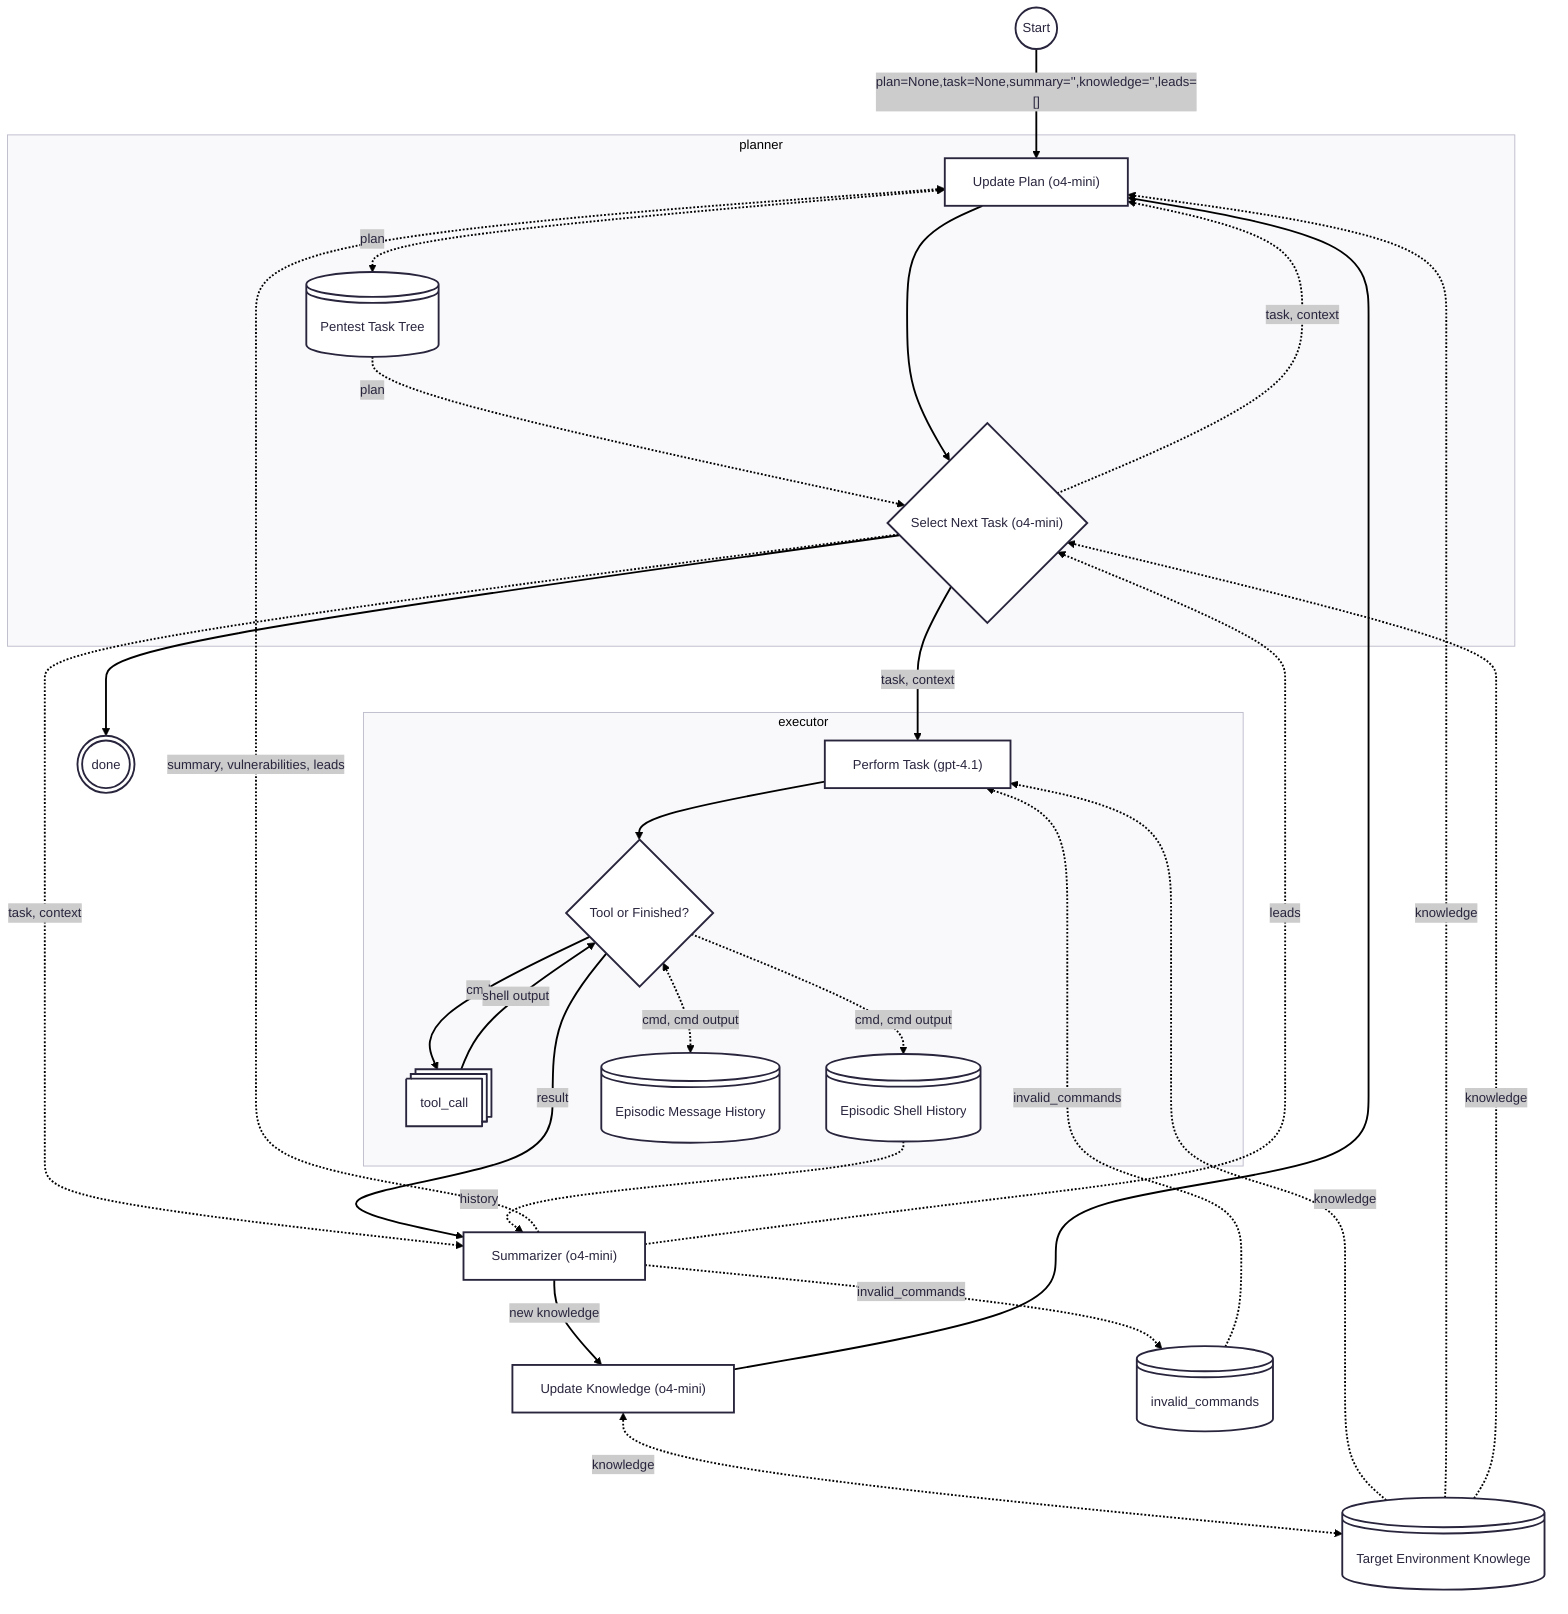 ---
config:
  theme: redux
---
flowchart TD
 subgraph planner["planner"]
        replan["Update Plan (o4-mini)"]
        next{"Select Next Task (o4-mini)"}
        ptt["Pentest Task Tree"]
  end
 subgraph executor["executor"]
        execute["Perform Task (gpt-4.1)"]
        execute_decide{"Tool or Finished?"}
        tool_call["tool_call"]
        shell_history["Episodic Shell History"]
        message_history["Episodic Message History"]
  end

    summarizer["Summarizer (o4-mini)"]
    start(("Start")) -- "plan=None,task=None,summary='',knowledge='',leads=[]" --> replan
    replan <-. plan .-> ptt
    ptt -. plan .-> next
    replan --> next
    next -- task, context --> execute
    next --> finish((("done")))
    next -. task, context .-> summarizer & replan
    execute --> execute_decide
    execute_decide -- cmd --> tool_call
    tool_call -- shell output --> execute_decide
    execute_decide -- result --> summarizer
    summarizer -. summary, vulnerabilities, leads .-> replan
    findings["Target Environment Knowlege"] -. knowledge .-> execute & replan & next
    execute_decide <-. cmd, cmd output .-> message_history
    execute_decide -. cmd, cmd output .-> shell_history
    shell_history -. history .-> summarizer
    summarizer -- new knowledge --> update_knowledge["Update Knowledge (o4-mini)"]
    summarizer -. leads .-> next
    summarizer -. invalid_commands .-> invalid_commands
    invalid_commands -. invalid_commands .-> execute
    update_knowledge <-. knowledge .-> findings
    update_knowledge --> replan
    ptt@{ shape: lin-cyl}
    tool_call@{ shape: procs}
    shell_history@{ shape: lin-cyl}
    message_history@{ shape: lin-cyl}
    findings@{ shape: lin-cyl}
    invalid_commands@{ shape: lin-cyl}